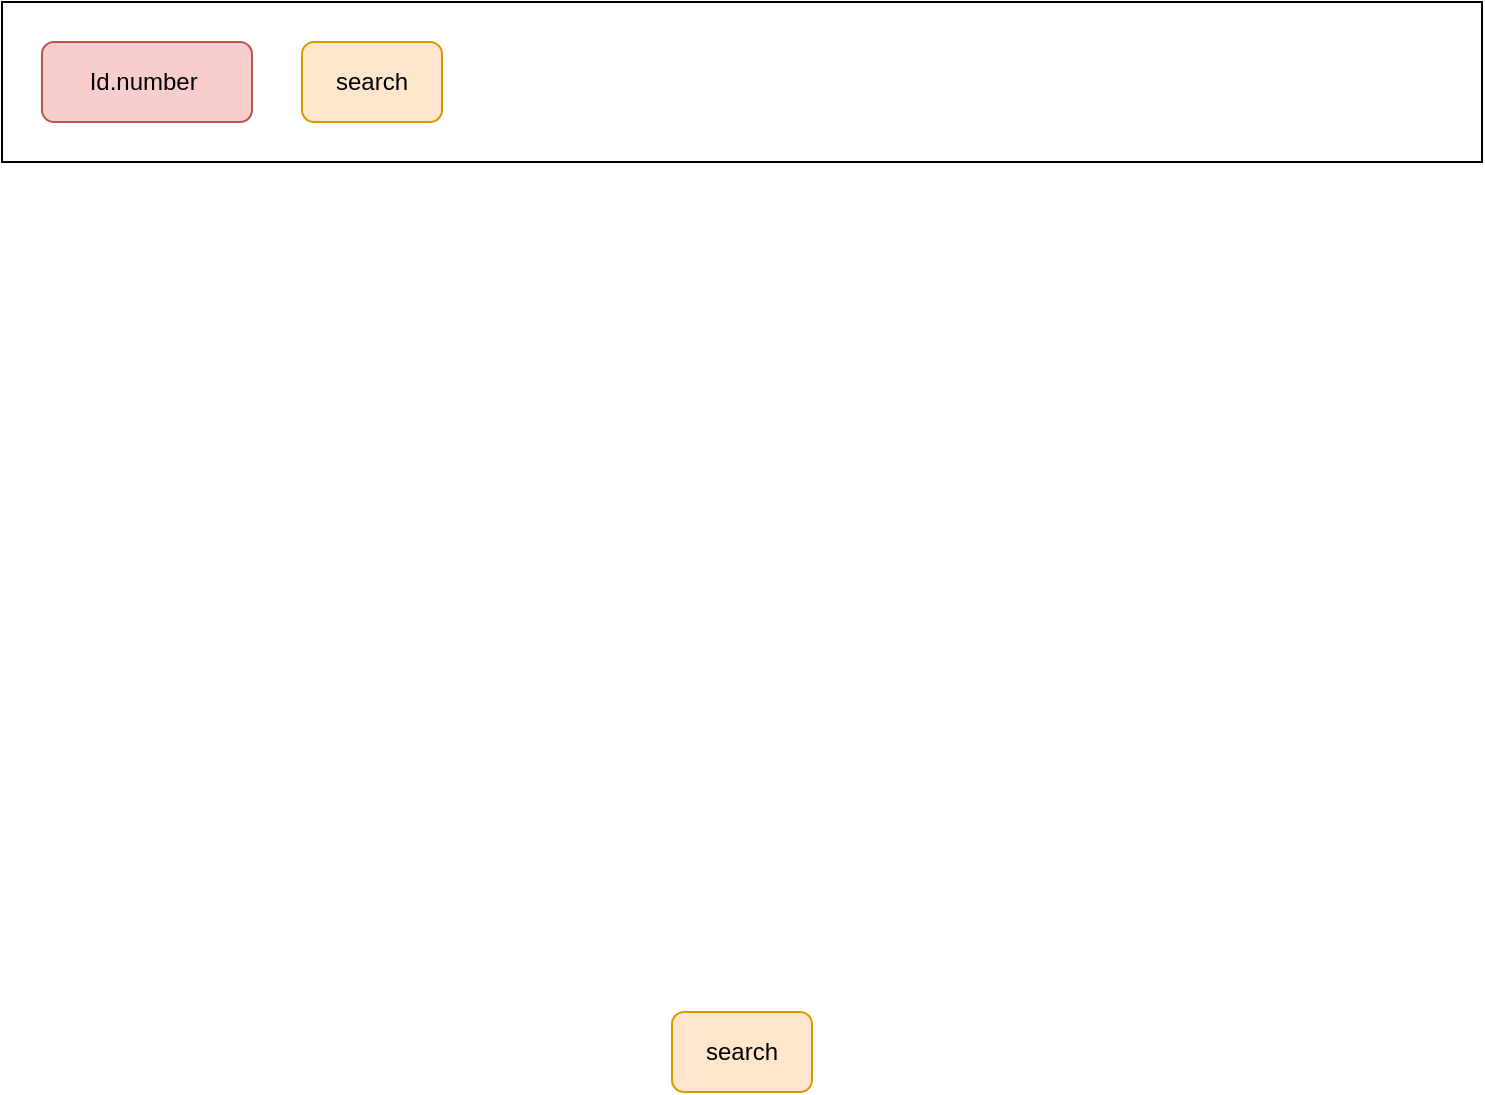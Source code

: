 <mxfile version="16.5.2" type="github" pages="6">
  <diagram name="MAIN" id="X3buA9U7M_vi0T7uz741">
    <mxGraphModel dx="2994" dy="1107" grid="1" gridSize="10" guides="1" tooltips="1" connect="1" arrows="1" fold="1" page="1" pageScale="1" pageWidth="827" pageHeight="1169" math="0" shadow="0">
      <root>
        <mxCell id="BnAb85QHrUGU_vAj1aaS-0" />
        <mxCell id="BnAb85QHrUGU_vAj1aaS-1" parent="BnAb85QHrUGU_vAj1aaS-0" />
        <mxCell id="BnAb85QHrUGU_vAj1aaS-3" value="" style="rounded=0;whiteSpace=wrap;html=1;" parent="BnAb85QHrUGU_vAj1aaS-1" vertex="1">
          <mxGeometry x="50" y="60" width="740" height="80" as="geometry" />
        </mxCell>
        <mxCell id="BnAb85QHrUGU_vAj1aaS-5" value="search" style="rounded=1;whiteSpace=wrap;html=1;fillColor=#ffe6cc;strokeColor=#d79b00;" parent="BnAb85QHrUGU_vAj1aaS-1" vertex="1">
          <mxGeometry x="200" y="80" width="70" height="40" as="geometry" />
        </mxCell>
        <mxCell id="BnAb85QHrUGU_vAj1aaS-12" value="Id.number&amp;nbsp;" style="rounded=1;whiteSpace=wrap;html=1;fillColor=#f8cecc;strokeColor=#b85450;" parent="BnAb85QHrUGU_vAj1aaS-1" vertex="1">
          <mxGeometry x="70" y="80" width="105" height="40" as="geometry" />
        </mxCell>
        <mxCell id="9ci9GM69vlDjRkHyH5gl-0" value="search" style="rounded=1;whiteSpace=wrap;html=1;fillColor=#ffe6cc;strokeColor=#d79b00;" vertex="1" parent="BnAb85QHrUGU_vAj1aaS-1">
          <mxGeometry x="385" y="565" width="70" height="40" as="geometry" />
        </mxCell>
      </root>
    </mxGraphModel>
  </diagram>
  <diagram id="2jDzlArpzsRtjwrMF3dl" name="ID number">
    <mxGraphModel dx="2065" dy="763" grid="1" gridSize="10" guides="1" tooltips="1" connect="1" arrows="1" fold="1" page="1" pageScale="1" pageWidth="827" pageHeight="1169" math="0" shadow="0">
      <root>
        <mxCell id="0" />
        <mxCell id="1" parent="0" />
        <mxCell id="TqLH205IH1ecqxgv8qFm-1" value="" style="rounded=0;whiteSpace=wrap;html=1;" parent="1" vertex="1">
          <mxGeometry x="30" y="40" width="780" height="1060" as="geometry" />
        </mxCell>
        <mxCell id="TqLH205IH1ecqxgv8qFm-25" value="" style="rounded=0;whiteSpace=wrap;html=1;" parent="1" vertex="1">
          <mxGeometry x="50" y="60" width="740" height="80" as="geometry" />
        </mxCell>
        <mxCell id="TqLH205IH1ecqxgv8qFm-2" value="" style="rounded=0;whiteSpace=wrap;html=1;" parent="1" vertex="1">
          <mxGeometry x="50" y="150" width="740" height="440" as="geometry" />
        </mxCell>
        <mxCell id="TqLH205IH1ecqxgv8qFm-11" value="Description" style="rounded=1;whiteSpace=wrap;html=1;fillColor=#d5e8d4;strokeColor=#82b366;" parent="1" vertex="1">
          <mxGeometry x="70" y="270" width="120" height="20" as="geometry" />
        </mxCell>
        <mxCell id="TqLH205IH1ecqxgv8qFm-13" value="" style="rounded=1;whiteSpace=wrap;html=1;" parent="1" vertex="1">
          <mxGeometry x="70" y="290" width="210" height="30" as="geometry" />
        </mxCell>
        <mxCell id="TqLH205IH1ecqxgv8qFm-16" value="Id.number" style="rounded=1;whiteSpace=wrap;html=1;fillColor=#d5e8d4;strokeColor=#82b366;" parent="1" vertex="1">
          <mxGeometry x="70" y="190" width="120" height="20" as="geometry" />
        </mxCell>
        <mxCell id="TqLH205IH1ecqxgv8qFm-27" value="Forward" style="rounded=1;whiteSpace=wrap;html=1;fillColor=#f8cecc;strokeColor=#b85450;" parent="1" vertex="1">
          <mxGeometry x="640" y="535" width="106.5" height="40" as="geometry" />
        </mxCell>
        <mxCell id="TqLH205IH1ecqxgv8qFm-39" value="Id.number&amp;nbsp;" style="rounded=1;whiteSpace=wrap;html=1;fillColor=#f8cecc;strokeColor=#b85450;" parent="1" vertex="1">
          <mxGeometry x="70" y="80" width="105" height="40" as="geometry" />
        </mxCell>
        <mxCell id="SUSL1qdulSLfWHJu4Nri-1" value="" style="rounded=1;whiteSpace=wrap;html=1;" parent="1" vertex="1">
          <mxGeometry x="70" y="210" width="160" height="30" as="geometry" />
        </mxCell>
        <mxCell id="SUSL1qdulSLfWHJu4Nri-7" value="CHECK BOX-auto number" style="rounded=1;whiteSpace=wrap;html=1;fillColor=#ffe6cc;strokeColor=#d79b00;" parent="1" vertex="1">
          <mxGeometry x="240" y="205" width="80" height="45" as="geometry" />
        </mxCell>
      </root>
    </mxGraphModel>
  </diagram>
  <diagram name="generate NUMBER" id="C88X1LSV-4hK0XVXEZPq">
    <mxGraphModel dx="2495" dy="923" grid="1" gridSize="10" guides="1" tooltips="1" connect="1" arrows="1" fold="1" page="1" pageScale="1" pageWidth="827" pageHeight="1169" math="0" shadow="0">
      <root>
        <mxCell id="9SQV5OUlqGiUoD4Il_f4-0" />
        <mxCell id="9SQV5OUlqGiUoD4Il_f4-1" parent="9SQV5OUlqGiUoD4Il_f4-0" />
        <mxCell id="9SQV5OUlqGiUoD4Il_f4-2" value="" style="rounded=0;whiteSpace=wrap;html=1;" parent="9SQV5OUlqGiUoD4Il_f4-1" vertex="1">
          <mxGeometry x="30" y="40" width="780" height="1060" as="geometry" />
        </mxCell>
        <mxCell id="9SQV5OUlqGiUoD4Il_f4-3" value="" style="rounded=0;whiteSpace=wrap;html=1;" parent="9SQV5OUlqGiUoD4Il_f4-1" vertex="1">
          <mxGeometry x="50" y="60" width="730" height="80" as="geometry" />
        </mxCell>
        <mxCell id="9SQV5OUlqGiUoD4Il_f4-4" value="" style="rounded=0;whiteSpace=wrap;html=1;" parent="9SQV5OUlqGiUoD4Il_f4-1" vertex="1">
          <mxGeometry x="50" y="160" width="735" height="850" as="geometry" />
        </mxCell>
        <mxCell id="9SQV5OUlqGiUoD4Il_f4-7" value="Description" style="rounded=1;whiteSpace=wrap;html=1;fillColor=#d5e8d4;strokeColor=#82b366;" parent="9SQV5OUlqGiUoD4Il_f4-1" vertex="1">
          <mxGeometry x="70" y="170" width="120" height="20" as="geometry" />
        </mxCell>
        <mxCell id="9SQV5OUlqGiUoD4Il_f4-8" value="" style="rounded=1;whiteSpace=wrap;html=1;" parent="9SQV5OUlqGiUoD4Il_f4-1" vertex="1">
          <mxGeometry x="68.75" y="190" width="210" height="30" as="geometry" />
        </mxCell>
        <mxCell id="9SQV5OUlqGiUoD4Il_f4-9" value="Drawing nr." style="rounded=1;whiteSpace=wrap;html=1;fillColor=#d5e8d4;strokeColor=#82b366;" parent="9SQV5OUlqGiUoD4Il_f4-1" vertex="1">
          <mxGeometry x="337.5" y="170" width="120" height="20" as="geometry" />
        </mxCell>
        <mxCell id="9SQV5OUlqGiUoD4Il_f4-10" value="" style="rounded=1;whiteSpace=wrap;html=1;" parent="9SQV5OUlqGiUoD4Il_f4-1" vertex="1">
          <mxGeometry x="337.5" y="190" width="210" height="30" as="geometry" />
        </mxCell>
        <mxCell id="9SQV5OUlqGiUoD4Il_f4-14" value="version" style="rounded=1;whiteSpace=wrap;html=1;fillColor=#d5e8d4;strokeColor=#82b366;" parent="9SQV5OUlqGiUoD4Il_f4-1" vertex="1">
          <mxGeometry x="238.75" y="70" width="75" height="20" as="geometry" />
        </mxCell>
        <mxCell id="9SQV5OUlqGiUoD4Il_f4-15" value="&quot;WORK&quot;" style="rounded=1;whiteSpace=wrap;html=1;fillColor=#e1d5e7;strokeColor=#9673a6;" parent="9SQV5OUlqGiUoD4Il_f4-1" vertex="1">
          <mxGeometry x="380" y="95" width="110" height="30" as="geometry" />
        </mxCell>
        <mxCell id="9SQV5OUlqGiUoD4Il_f4-16" value="Drawing index." style="rounded=1;whiteSpace=wrap;html=1;fillColor=#d5e8d4;strokeColor=#82b366;" parent="9SQV5OUlqGiUoD4Il_f4-1" vertex="1">
          <mxGeometry x="600" y="170" width="120" height="20" as="geometry" />
        </mxCell>
        <mxCell id="9SQV5OUlqGiUoD4Il_f4-17" value="FILLED &quot;00&quot;" style="rounded=1;whiteSpace=wrap;html=1;" parent="9SQV5OUlqGiUoD4Il_f4-1" vertex="1">
          <mxGeometry x="600" y="190" width="110" height="30" as="geometry" />
        </mxCell>
        <mxCell id="9SQV5OUlqGiUoD4Il_f4-18" value="OK" style="rounded=1;whiteSpace=wrap;html=1;fillColor=#f8cecc;strokeColor=#b85450;" parent="9SQV5OUlqGiUoD4Il_f4-1" vertex="1">
          <mxGeometry x="627.62" y="830" width="106.5" height="40" as="geometry" />
        </mxCell>
        <mxCell id="9SQV5OUlqGiUoD4Il_f4-19" value="additional description" style="rounded=1;whiteSpace=wrap;html=1;fillColor=#d5e8d4;strokeColor=#82b366;" parent="9SQV5OUlqGiUoD4Il_f4-1" vertex="1">
          <mxGeometry x="68.75" y="260" width="120" height="20" as="geometry" />
        </mxCell>
        <mxCell id="9SQV5OUlqGiUoD4Il_f4-20" value="" style="rounded=1;whiteSpace=wrap;html=1;" parent="9SQV5OUlqGiUoD4Il_f4-1" vertex="1">
          <mxGeometry x="68.75" y="580" width="170" height="30" as="geometry" />
        </mxCell>
        <mxCell id="9SQV5OUlqGiUoD4Il_f4-21" value="standard / GOST" style="rounded=1;whiteSpace=wrap;html=1;fillColor=#d5e8d4;strokeColor=#82b366;" parent="9SQV5OUlqGiUoD4Il_f4-1" vertex="1">
          <mxGeometry x="68.75" y="560" width="120" height="20" as="geometry" />
        </mxCell>
        <mxCell id="9SQV5OUlqGiUoD4Il_f4-22" value="" style="rounded=1;whiteSpace=wrap;html=1;" parent="9SQV5OUlqGiUoD4Il_f4-1" vertex="1">
          <mxGeometry x="68.75" y="280" width="340" height="30" as="geometry" />
        </mxCell>
        <mxCell id="9SQV5OUlqGiUoD4Il_f4-23" value="" style="rounded=1;whiteSpace=wrap;html=1;" parent="9SQV5OUlqGiUoD4Il_f4-1" vertex="1">
          <mxGeometry x="68.75" y="660" width="170" height="30" as="geometry" />
        </mxCell>
        <mxCell id="9SQV5OUlqGiUoD4Il_f4-24" value="material" style="rounded=1;whiteSpace=wrap;html=1;fillColor=#d5e8d4;strokeColor=#82b366;" parent="9SQV5OUlqGiUoD4Il_f4-1" vertex="1">
          <mxGeometry x="68.75" y="640" width="120" height="20" as="geometry" />
        </mxCell>
        <mxCell id="9SQV5OUlqGiUoD4Il_f4-25" value="FILLED ID NUMBER" style="rounded=1;whiteSpace=wrap;html=1;fillColor=#e1d5e7;strokeColor=#9673a6;" parent="9SQV5OUlqGiUoD4Il_f4-1" vertex="1">
          <mxGeometry x="70" y="90" width="150" height="35" as="geometry" />
        </mxCell>
        <mxCell id="9SQV5OUlqGiUoD4Il_f4-28" value="alert" style="rounded=1;whiteSpace=wrap;html=1;fillColor=#f8cecc;strokeColor=#b85450;" parent="9SQV5OUlqGiUoD4Il_f4-1" vertex="1">
          <mxGeometry x="340" y="220" width="120" height="20" as="geometry" />
        </mxCell>
        <mxCell id="9SQV5OUlqGiUoD4Il_f4-29" value="RESET" style="rounded=1;whiteSpace=wrap;html=1;fillColor=#f8cecc;strokeColor=#b85450;" parent="9SQV5OUlqGiUoD4Il_f4-1" vertex="1">
          <mxGeometry x="547.5" y="830" width="70" height="40" as="geometry" />
        </mxCell>
        <mxCell id="yDVWtm7aCtznuTepctHW-0" value="engineering TYPE" style="rounded=1;whiteSpace=wrap;html=1;fillColor=#d5e8d4;strokeColor=#82b366;" vertex="1" parent="9SQV5OUlqGiUoD4Il_f4-1">
          <mxGeometry x="68.75" y="340" width="120" height="20" as="geometry" />
        </mxCell>
        <mxCell id="yDVWtm7aCtznuTepctHW-1" value="&quot;PART&quot;&lt;br&gt;&lt;br&gt;&quot;ASSEMBLY&quot;&lt;br&gt;&lt;br&gt;&quot;NO MODELED&quot;&lt;br&gt;" style="rounded=1;whiteSpace=wrap;html=1;" vertex="1" parent="9SQV5OUlqGiUoD4Il_f4-1">
          <mxGeometry x="68.75" y="360" width="121.25" height="80" as="geometry" />
        </mxCell>
        <mxCell id="yDVWtm7aCtznuTepctHW-2" value="producing TYPE" style="rounded=1;whiteSpace=wrap;html=1;fillColor=#d5e8d4;strokeColor=#82b366;" vertex="1" parent="9SQV5OUlqGiUoD4Il_f4-1">
          <mxGeometry x="440" y="340" width="120" height="20" as="geometry" />
        </mxCell>
        <mxCell id="muc9WzClj7a_gP-oR6bI-4" style="edgeStyle=orthogonalEdgeStyle;rounded=0;orthogonalLoop=1;jettySize=auto;html=1;exitX=0.5;exitY=1;exitDx=0;exitDy=0;entryX=0.007;entryY=0.594;entryDx=0;entryDy=0;entryPerimeter=0;" edge="1" parent="9SQV5OUlqGiUoD4Il_f4-1" source="yDVWtm7aCtznuTepctHW-3" target="muc9WzClj7a_gP-oR6bI-1">
          <mxGeometry relative="1" as="geometry" />
        </mxCell>
        <mxCell id="yDVWtm7aCtznuTepctHW-3" value="&quot;OWN&quot;&lt;br&gt;&lt;br&gt;&quot;BUYED&quot;" style="rounded=1;whiteSpace=wrap;html=1;" vertex="1" parent="9SQV5OUlqGiUoD4Il_f4-1">
          <mxGeometry x="439.38" y="360" width="121.25" height="50" as="geometry" />
        </mxCell>
        <mxCell id="yDVWtm7aCtznuTepctHW-4" value="drawing" style="rounded=1;whiteSpace=wrap;html=1;fillColor=#d5e8d4;strokeColor=#82b366;" vertex="1" parent="9SQV5OUlqGiUoD4Il_f4-1">
          <mxGeometry x="250" y="340" width="120" height="20" as="geometry" />
        </mxCell>
        <mxCell id="yDVWtm7aCtznuTepctHW-5" value="&quot;YES&quot;&lt;br&gt;&lt;br&gt;&quot;NO&quot;" style="rounded=1;whiteSpace=wrap;html=1;" vertex="1" parent="9SQV5OUlqGiUoD4Il_f4-1">
          <mxGeometry x="248.75" y="360" width="121.25" height="50" as="geometry" />
        </mxCell>
        <mxCell id="yDVWtm7aCtznuTepctHW-7" value="class TYPE" style="rounded=1;whiteSpace=wrap;html=1;fillColor=#d5e8d4;strokeColor=#82b366;" vertex="1" parent="9SQV5OUlqGiUoD4Il_f4-1">
          <mxGeometry x="614.12" y="340" width="120" height="20" as="geometry" />
        </mxCell>
        <mxCell id="yDVWtm7aCtznuTepctHW-8" value="&quot;mechanical&quot;&lt;br&gt;&lt;br&gt;&quot;electrical&quot;&lt;br&gt;&lt;br&gt;&quot;hydraulic&quot;&lt;br&gt;&lt;br&gt;&quot;software&quot;&lt;br&gt;&lt;br&gt;&quot;documentation&quot;" style="rounded=1;whiteSpace=wrap;html=1;" vertex="1" parent="9SQV5OUlqGiUoD4Il_f4-1">
          <mxGeometry x="613.5" y="360" width="120.62" height="140" as="geometry" />
        </mxCell>
        <mxCell id="yDVWtm7aCtznuTepctHW-9" value="" style="rounded=1;whiteSpace=wrap;html=1;" vertex="1" parent="9SQV5OUlqGiUoD4Il_f4-1">
          <mxGeometry x="260" y="660" width="170" height="30" as="geometry" />
        </mxCell>
        <mxCell id="yDVWtm7aCtznuTepctHW-10" value="surface" style="rounded=1;whiteSpace=wrap;html=1;fillColor=#d5e8d4;strokeColor=#82b366;" vertex="1" parent="9SQV5OUlqGiUoD4Il_f4-1">
          <mxGeometry x="260" y="640" width="120" height="20" as="geometry" />
        </mxCell>
        <mxCell id="yDVWtm7aCtznuTepctHW-12" value="supplier drawing nr." style="rounded=1;whiteSpace=wrap;html=1;fillColor=#d5e8d4;strokeColor=#82b366;" vertex="1" parent="9SQV5OUlqGiUoD4Il_f4-1">
          <mxGeometry x="68.75" y="480" width="120" height="20" as="geometry" />
        </mxCell>
        <mxCell id="yDVWtm7aCtznuTepctHW-13" value="" style="rounded=1;whiteSpace=wrap;html=1;" vertex="1" parent="9SQV5OUlqGiUoD4Il_f4-1">
          <mxGeometry x="68.75" y="500" width="210" height="30" as="geometry" />
        </mxCell>
        <mxCell id="yDVWtm7aCtznuTepctHW-14" value="&quot;00&quot;" style="rounded=1;whiteSpace=wrap;html=1;fillColor=#e1d5e7;strokeColor=#9673a6;" vertex="1" parent="9SQV5OUlqGiUoD4Il_f4-1">
          <mxGeometry x="238.75" y="90" width="61.25" height="35" as="geometry" />
        </mxCell>
        <mxCell id="yDVWtm7aCtznuTepctHW-15" value="status" style="rounded=1;whiteSpace=wrap;html=1;fillColor=#d5e8d4;strokeColor=#82b366;" vertex="1" parent="9SQV5OUlqGiUoD4Il_f4-1">
          <mxGeometry x="380" y="75" width="75" height="20" as="geometry" />
        </mxCell>
        <mxCell id="Tl-cit-_6GTcScCtQxYP-0" value="BACK" style="rounded=1;whiteSpace=wrap;html=1;fillColor=#f8cecc;strokeColor=#b85450;" vertex="1" parent="9SQV5OUlqGiUoD4Il_f4-1">
          <mxGeometry x="460" y="830" width="70" height="40" as="geometry" />
        </mxCell>
        <mxCell id="muc9WzClj7a_gP-oR6bI-0" value="BOM" style="rounded=1;whiteSpace=wrap;html=1;fillColor=#d5e8d4;strokeColor=#82b366;" vertex="1" parent="9SQV5OUlqGiUoD4Il_f4-1">
          <mxGeometry x="618.12" y="530" width="120" height="20" as="geometry" />
        </mxCell>
        <mxCell id="muc9WzClj7a_gP-oR6bI-1" value="&quot;YES&quot;&lt;br&gt;&lt;br&gt;&quot;NOT YETT&quot;&lt;br&gt;&lt;br&gt;&quot;NO&quot;" style="rounded=1;whiteSpace=wrap;html=1;" vertex="1" parent="9SQV5OUlqGiUoD4Il_f4-1">
          <mxGeometry x="617.5" y="550" width="120.62" height="140" as="geometry" />
        </mxCell>
      </root>
    </mxGraphModel>
  </diagram>
  <diagram name="SEARCH" id="S2d1M1IuWfizqnmRNc9W">
    <mxGraphModel dx="2994" dy="1107" grid="1" gridSize="10" guides="1" tooltips="1" connect="1" arrows="1" fold="1" page="1" pageScale="1" pageWidth="827" pageHeight="1169" math="0" shadow="0">
      <root>
        <mxCell id="MCSh7kG7kLDcQY0WdR5L-0" />
        <mxCell id="MCSh7kG7kLDcQY0WdR5L-1" parent="MCSh7kG7kLDcQY0WdR5L-0" />
        <mxCell id="MCSh7kG7kLDcQY0WdR5L-2" value="" style="rounded=0;whiteSpace=wrap;html=1;" vertex="1" parent="MCSh7kG7kLDcQY0WdR5L-1">
          <mxGeometry x="30" y="40" width="780" height="1060" as="geometry" />
        </mxCell>
        <mxCell id="MCSh7kG7kLDcQY0WdR5L-4" value="" style="rounded=0;whiteSpace=wrap;html=1;" vertex="1" parent="MCSh7kG7kLDcQY0WdR5L-1">
          <mxGeometry x="50" y="60" width="735" height="530" as="geometry" />
        </mxCell>
        <mxCell id="MCSh7kG7kLDcQY0WdR5L-5" value="" style="rounded=0;whiteSpace=wrap;html=1;" vertex="1" parent="MCSh7kG7kLDcQY0WdR5L-1">
          <mxGeometry x="45" y="640" width="740" height="430" as="geometry" />
        </mxCell>
        <mxCell id="MCSh7kG7kLDcQY0WdR5L-7" value="Description" style="rounded=1;whiteSpace=wrap;html=1;fillColor=#d5e8d4;strokeColor=#82b366;" vertex="1" parent="MCSh7kG7kLDcQY0WdR5L-1">
          <mxGeometry x="77.5" y="160" width="120" height="20" as="geometry" />
        </mxCell>
        <mxCell id="MCSh7kG7kLDcQY0WdR5L-8" value="BOLT" style="rounded=1;whiteSpace=wrap;html=1;" vertex="1" parent="MCSh7kG7kLDcQY0WdR5L-1">
          <mxGeometry x="77.5" y="180" width="210" height="30" as="geometry" />
        </mxCell>
        <mxCell id="MCSh7kG7kLDcQY0WdR5L-9" value="Drawing nr." style="rounded=1;whiteSpace=wrap;html=1;fillColor=#d5e8d4;strokeColor=#82b366;" vertex="1" parent="MCSh7kG7kLDcQY0WdR5L-1">
          <mxGeometry x="370" y="160" width="120" height="20" as="geometry" />
        </mxCell>
        <mxCell id="MCSh7kG7kLDcQY0WdR5L-10" value="100 50*" style="rounded=1;whiteSpace=wrap;html=1;" vertex="1" parent="MCSh7kG7kLDcQY0WdR5L-1">
          <mxGeometry x="370" y="180" width="210" height="30" as="geometry" />
        </mxCell>
        <mxCell id="MCSh7kG7kLDcQY0WdR5L-15" value="SEARCH" style="rounded=1;whiteSpace=wrap;html=1;fillColor=#ffe6cc;strokeColor=#d79b00;" vertex="1" parent="MCSh7kG7kLDcQY0WdR5L-1">
          <mxGeometry x="613.5" y="535" width="106.5" height="40" as="geometry" />
        </mxCell>
        <mxCell id="MCSh7kG7kLDcQY0WdR5L-16" value="additional description" style="rounded=1;whiteSpace=wrap;html=1;fillColor=#d5e8d4;strokeColor=#82b366;" vertex="1" parent="MCSh7kG7kLDcQY0WdR5L-1">
          <mxGeometry x="77.5" y="240" width="120" height="20" as="geometry" />
        </mxCell>
        <mxCell id="MCSh7kG7kLDcQY0WdR5L-17" value="9001" style="rounded=1;whiteSpace=wrap;html=1;" vertex="1" parent="MCSh7kG7kLDcQY0WdR5L-1">
          <mxGeometry x="77.5" y="335" width="170" height="30" as="geometry" />
        </mxCell>
        <mxCell id="MCSh7kG7kLDcQY0WdR5L-18" value="Norm" style="rounded=1;whiteSpace=wrap;html=1;fillColor=#d5e8d4;strokeColor=#82b366;" vertex="1" parent="MCSh7kG7kLDcQY0WdR5L-1">
          <mxGeometry x="77.5" y="315" width="120" height="20" as="geometry" />
        </mxCell>
        <mxCell id="MCSh7kG7kLDcQY0WdR5L-19" value="M5x10" style="rounded=1;whiteSpace=wrap;html=1;" vertex="1" parent="MCSh7kG7kLDcQY0WdR5L-1">
          <mxGeometry x="77.5" y="260" width="340" height="30" as="geometry" />
        </mxCell>
        <mxCell id="MCSh7kG7kLDcQY0WdR5L-20" value="" style="rounded=1;whiteSpace=wrap;html=1;" vertex="1" parent="MCSh7kG7kLDcQY0WdR5L-1">
          <mxGeometry x="77.5" y="410" width="170" height="30" as="geometry" />
        </mxCell>
        <mxCell id="MCSh7kG7kLDcQY0WdR5L-21" value="material" style="rounded=1;whiteSpace=wrap;html=1;fillColor=#d5e8d4;strokeColor=#82b366;" vertex="1" parent="MCSh7kG7kLDcQY0WdR5L-1">
          <mxGeometry x="77.5" y="390" width="120" height="20" as="geometry" />
        </mxCell>
        <mxCell id="MCSh7kG7kLDcQY0WdR5L-22" value="&quot;............&quot;" style="rounded=1;whiteSpace=wrap;html=1;" vertex="1" parent="MCSh7kG7kLDcQY0WdR5L-1">
          <mxGeometry x="77.5" y="90" width="152.5" height="40" as="geometry" />
        </mxCell>
        <mxCell id="MCSh7kG7kLDcQY0WdR5L-26" value="RESET" style="rounded=1;whiteSpace=wrap;html=1;fillColor=#ffe6cc;strokeColor=#d79b00;" vertex="1" parent="MCSh7kG7kLDcQY0WdR5L-1">
          <mxGeometry x="510" y="535" width="70" height="40" as="geometry" />
        </mxCell>
        <mxCell id="MCSh7kG7kLDcQY0WdR5L-29" value="results" style="rounded=1;whiteSpace=wrap;html=1;fillColor=#d5e8d4;strokeColor=#82b366;" vertex="1" parent="MCSh7kG7kLDcQY0WdR5L-1">
          <mxGeometry x="45" y="620" width="120" height="20" as="geometry" />
        </mxCell>
        <mxCell id="UohZ-5Hg-Gjd6rfeXHFO-1" value="type neumber" style="rounded=1;whiteSpace=wrap;html=1;fillColor=#d5e8d4;strokeColor=#82b366;" vertex="1" parent="MCSh7kG7kLDcQY0WdR5L-1">
          <mxGeometry x="77.5" y="70" width="120" height="20" as="geometry" />
        </mxCell>
        <mxCell id="UohZ-5Hg-Gjd6rfeXHFO-3" value="dawing nr. / satus /&amp;nbsp;" style="shape=internalStorage;whiteSpace=wrap;html=1;backgroundOutline=1;dx=43;dy=30;" vertex="1" parent="MCSh7kG7kLDcQY0WdR5L-1">
          <mxGeometry x="150" y="700" width="452.5" height="190" as="geometry" />
        </mxCell>
      </root>
    </mxGraphModel>
  </diagram>
  <diagram name="id_data base VEIW" id="7_EeY3d99RrRPlMOvNnZ">
    <mxGraphModel dx="2994" dy="1107" grid="1" gridSize="10" guides="1" tooltips="1" connect="1" arrows="1" fold="1" page="1" pageScale="1" pageWidth="827" pageHeight="1169" math="0" shadow="0">
      <root>
        <mxCell id="oOLlyrgZ8726w9Sh-mh_-0" />
        <mxCell id="oOLlyrgZ8726w9Sh-mh_-1" parent="oOLlyrgZ8726w9Sh-mh_-0" />
        <mxCell id="oOLlyrgZ8726w9Sh-mh_-2" value="" style="rounded=0;whiteSpace=wrap;html=1;" vertex="1" parent="oOLlyrgZ8726w9Sh-mh_-1">
          <mxGeometry x="30" y="40" width="780" height="1060" as="geometry" />
        </mxCell>
        <mxCell id="oOLlyrgZ8726w9Sh-mh_-3" value="" style="rounded=0;whiteSpace=wrap;html=1;" vertex="1" parent="oOLlyrgZ8726w9Sh-mh_-1">
          <mxGeometry x="50" y="60" width="730" height="80" as="geometry" />
        </mxCell>
        <mxCell id="oOLlyrgZ8726w9Sh-mh_-4" value="" style="rounded=0;whiteSpace=wrap;html=1;" vertex="1" parent="oOLlyrgZ8726w9Sh-mh_-1">
          <mxGeometry x="50" y="150" width="735" height="440" as="geometry" />
        </mxCell>
        <mxCell id="oOLlyrgZ8726w9Sh-mh_-5" value="" style="rounded=0;whiteSpace=wrap;html=1;" vertex="1" parent="oOLlyrgZ8726w9Sh-mh_-1">
          <mxGeometry x="45" y="670" width="740" height="400" as="geometry" />
        </mxCell>
        <mxCell id="oOLlyrgZ8726w9Sh-mh_-7" value="Description" style="rounded=1;whiteSpace=wrap;html=1;fillColor=#d5e8d4;strokeColor=#82b366;" vertex="1" parent="oOLlyrgZ8726w9Sh-mh_-1">
          <mxGeometry x="70" y="270" width="120" height="20" as="geometry" />
        </mxCell>
        <mxCell id="oOLlyrgZ8726w9Sh-mh_-8" value="" style="rounded=1;whiteSpace=wrap;html=1;" vertex="1" parent="oOLlyrgZ8726w9Sh-mh_-1">
          <mxGeometry x="70" y="290" width="210" height="30" as="geometry" />
        </mxCell>
        <mxCell id="oOLlyrgZ8726w9Sh-mh_-9" value="Drawing nr." style="rounded=1;whiteSpace=wrap;html=1;fillColor=#d5e8d4;strokeColor=#82b366;" vertex="1" parent="oOLlyrgZ8726w9Sh-mh_-1">
          <mxGeometry x="354" y="270" width="120" height="20" as="geometry" />
        </mxCell>
        <mxCell id="oOLlyrgZ8726w9Sh-mh_-10" value="" style="rounded=1;whiteSpace=wrap;html=1;" vertex="1" parent="oOLlyrgZ8726w9Sh-mh_-1">
          <mxGeometry x="354" y="290" width="210" height="30" as="geometry" />
        </mxCell>
        <mxCell id="oOLlyrgZ8726w9Sh-mh_-11" value="Id.number" style="rounded=1;whiteSpace=wrap;html=1;fillColor=#d5e8d4;strokeColor=#82b366;" vertex="1" parent="oOLlyrgZ8726w9Sh-mh_-1">
          <mxGeometry x="70" y="190" width="120" height="20" as="geometry" />
        </mxCell>
        <mxCell id="oOLlyrgZ8726w9Sh-mh_-13" value="Drawing index." style="rounded=1;whiteSpace=wrap;html=1;fillColor=#d5e8d4;strokeColor=#82b366;" vertex="1" parent="oOLlyrgZ8726w9Sh-mh_-1">
          <mxGeometry x="630" y="270" width="120" height="20" as="geometry" />
        </mxCell>
        <mxCell id="oOLlyrgZ8726w9Sh-mh_-14" value="" style="rounded=1;whiteSpace=wrap;html=1;" vertex="1" parent="oOLlyrgZ8726w9Sh-mh_-1">
          <mxGeometry x="630" y="290" width="50" height="30" as="geometry" />
        </mxCell>
        <mxCell id="oOLlyrgZ8726w9Sh-mh_-16" value="additional description" style="rounded=1;whiteSpace=wrap;html=1;fillColor=#d5e8d4;strokeColor=#82b366;" vertex="1" parent="oOLlyrgZ8726w9Sh-mh_-1">
          <mxGeometry x="70" y="360" width="120" height="20" as="geometry" />
        </mxCell>
        <mxCell id="oOLlyrgZ8726w9Sh-mh_-17" value="" style="rounded=1;whiteSpace=wrap;html=1;" vertex="1" parent="oOLlyrgZ8726w9Sh-mh_-1">
          <mxGeometry x="70" y="460" width="170" height="30" as="geometry" />
        </mxCell>
        <mxCell id="oOLlyrgZ8726w9Sh-mh_-18" value="Norm" style="rounded=1;whiteSpace=wrap;html=1;fillColor=#d5e8d4;strokeColor=#82b366;" vertex="1" parent="oOLlyrgZ8726w9Sh-mh_-1">
          <mxGeometry x="70" y="440" width="120" height="20" as="geometry" />
        </mxCell>
        <mxCell id="oOLlyrgZ8726w9Sh-mh_-19" value="" style="rounded=1;whiteSpace=wrap;html=1;" vertex="1" parent="oOLlyrgZ8726w9Sh-mh_-1">
          <mxGeometry x="70" y="380" width="340" height="30" as="geometry" />
        </mxCell>
        <mxCell id="oOLlyrgZ8726w9Sh-mh_-20" value="" style="rounded=1;whiteSpace=wrap;html=1;" vertex="1" parent="oOLlyrgZ8726w9Sh-mh_-1">
          <mxGeometry x="70" y="540" width="170" height="30" as="geometry" />
        </mxCell>
        <mxCell id="oOLlyrgZ8726w9Sh-mh_-21" value="material" style="rounded=1;whiteSpace=wrap;html=1;fillColor=#d5e8d4;strokeColor=#82b366;" vertex="1" parent="oOLlyrgZ8726w9Sh-mh_-1">
          <mxGeometry x="70" y="520" width="120" height="20" as="geometry" />
        </mxCell>
        <mxCell id="oOLlyrgZ8726w9Sh-mh_-22" value="Id.number&amp;nbsp; &quot;xxxxxxxx&quot;" style="rounded=1;whiteSpace=wrap;html=1;fillColor=#f8cecc;strokeColor=#b85450;" vertex="1" parent="oOLlyrgZ8726w9Sh-mh_-1">
          <mxGeometry x="97.5" y="70" width="262.5" height="40" as="geometry" />
        </mxCell>
        <mxCell id="oOLlyrgZ8726w9Sh-mh_-23" value="BOM&lt;br&gt;Dokuments&lt;br&gt;where udes" style="rounded=1;whiteSpace=wrap;html=1;" vertex="1" parent="oOLlyrgZ8726w9Sh-mh_-1">
          <mxGeometry x="72.5" y="710" width="677.5" height="180" as="geometry" />
        </mxCell>
        <mxCell id="oOLlyrgZ8726w9Sh-mh_-24" value="" style="rounded=1;whiteSpace=wrap;html=1;" vertex="1" parent="oOLlyrgZ8726w9Sh-mh_-1">
          <mxGeometry x="70" y="210" width="160" height="30" as="geometry" />
        </mxCell>
        <mxCell id="oOLlyrgZ8726w9Sh-mh_-28" value="" style="rounded=0;whiteSpace=wrap;html=1;" vertex="1" parent="oOLlyrgZ8726w9Sh-mh_-1">
          <mxGeometry x="47.5" y="620" width="735" height="30" as="geometry" />
        </mxCell>
        <mxCell id="oOLlyrgZ8726w9Sh-mh_-29" value="results" style="rounded=1;whiteSpace=wrap;html=1;fillColor=#d5e8d4;strokeColor=#82b366;" vertex="1" parent="oOLlyrgZ8726w9Sh-mh_-1">
          <mxGeometry x="47.5" y="600" width="120" height="20" as="geometry" />
        </mxCell>
        <mxCell id="oOLlyrgZ8726w9Sh-mh_-30" value="bill of material" style="rounded=1;whiteSpace=wrap;html=1;fillColor=#dae8fc;strokeColor=#6c8ebf;" vertex="1" parent="oOLlyrgZ8726w9Sh-mh_-1">
          <mxGeometry x="190" y="630" width="85" height="20" as="geometry" />
        </mxCell>
        <mxCell id="oOLlyrgZ8726w9Sh-mh_-31" value="Documents" style="rounded=1;whiteSpace=wrap;html=1;fillColor=#dae8fc;strokeColor=#6c8ebf;" vertex="1" parent="oOLlyrgZ8726w9Sh-mh_-1">
          <mxGeometry x="287.5" y="630" width="66.5" height="20" as="geometry" />
        </mxCell>
        <mxCell id="4av10FS5r3kz-rgepV2u-0" value="where used" style="rounded=1;whiteSpace=wrap;html=1;fillColor=#dae8fc;strokeColor=#6c8ebf;" vertex="1" parent="oOLlyrgZ8726w9Sh-mh_-1">
          <mxGeometry x="374.13" y="630" width="86.75" height="20" as="geometry" />
        </mxCell>
        <mxCell id="w9izcBRN22kJsDHSMRTg-0" value="index" style="rounded=1;whiteSpace=wrap;html=1;fillColor=#f8cecc;strokeColor=#b85450;" vertex="1" parent="oOLlyrgZ8726w9Sh-mh_-1">
          <mxGeometry x="380" y="70" width="60" height="40" as="geometry" />
        </mxCell>
      </root>
    </mxGraphModel>
  </diagram>
  <diagram name="TEMPLATE_2" id="h8vHPknHKLfscCumCdGD">
    <mxGraphModel dx="2167" dy="1107" grid="1" gridSize="10" guides="1" tooltips="1" connect="1" arrows="1" fold="1" page="1" pageScale="1" pageWidth="827" pageHeight="1169" math="0" shadow="0">
      <root>
        <mxCell id="h13NcpJVSMloQ9J0NZG0-0" />
        <mxCell id="h13NcpJVSMloQ9J0NZG0-1" parent="h13NcpJVSMloQ9J0NZG0-0" />
        <mxCell id="h13NcpJVSMloQ9J0NZG0-31" value="" style="rounded=0;whiteSpace=wrap;html=1;" parent="h13NcpJVSMloQ9J0NZG0-1" vertex="1">
          <mxGeometry x="850" y="30" width="780" height="1060" as="geometry" />
        </mxCell>
        <mxCell id="h13NcpJVSMloQ9J0NZG0-32" value="" style="rounded=0;whiteSpace=wrap;html=1;" parent="h13NcpJVSMloQ9J0NZG0-1" vertex="1">
          <mxGeometry x="865" y="60" width="725" height="80" as="geometry" />
        </mxCell>
        <mxCell id="h13NcpJVSMloQ9J0NZG0-33" value="" style="rounded=0;whiteSpace=wrap;html=1;" parent="h13NcpJVSMloQ9J0NZG0-1" vertex="1">
          <mxGeometry x="865" y="150" width="730" height="440" as="geometry" />
        </mxCell>
        <mxCell id="h13NcpJVSMloQ9J0NZG0-34" value="" style="rounded=0;whiteSpace=wrap;html=1;" parent="h13NcpJVSMloQ9J0NZG0-1" vertex="1">
          <mxGeometry x="871" y="620" width="740" height="480" as="geometry" />
        </mxCell>
        <mxCell id="h13NcpJVSMloQ9J0NZG0-35" value="search" style="rounded=1;whiteSpace=wrap;html=1;fillColor=#f8cecc;strokeColor=#b85450;" parent="h13NcpJVSMloQ9J0NZG0-1" vertex="1">
          <mxGeometry x="1020" y="80" width="70" height="40" as="geometry" />
        </mxCell>
        <mxCell id="h13NcpJVSMloQ9J0NZG0-36" value="Description" style="rounded=1;whiteSpace=wrap;html=1;fillColor=#d5e8d4;strokeColor=#82b366;" parent="h13NcpJVSMloQ9J0NZG0-1" vertex="1">
          <mxGeometry x="880" y="190" width="120" height="20" as="geometry" />
        </mxCell>
        <mxCell id="h13NcpJVSMloQ9J0NZG0-37" value="" style="rounded=1;whiteSpace=wrap;html=1;" parent="h13NcpJVSMloQ9J0NZG0-1" vertex="1">
          <mxGeometry x="880" y="290" width="210" height="30" as="geometry" />
        </mxCell>
        <mxCell id="h13NcpJVSMloQ9J0NZG0-38" value="Drawing nr." style="rounded=1;whiteSpace=wrap;html=1;fillColor=#d5e8d4;strokeColor=#82b366;" parent="h13NcpJVSMloQ9J0NZG0-1" vertex="1">
          <mxGeometry x="1110" y="185" width="120" height="20" as="geometry" />
        </mxCell>
        <mxCell id="h13NcpJVSMloQ9J0NZG0-39" value="" style="rounded=1;whiteSpace=wrap;html=1;" parent="h13NcpJVSMloQ9J0NZG0-1" vertex="1">
          <mxGeometry x="1110" y="205" width="210" height="30" as="geometry" />
        </mxCell>
        <mxCell id="h13NcpJVSMloQ9J0NZG0-40" value="Id.number" style="rounded=1;whiteSpace=wrap;html=1;fillColor=#d5e8d4;strokeColor=#82b366;" parent="h13NcpJVSMloQ9J0NZG0-1" vertex="1">
          <mxGeometry x="880" y="270" width="120" height="20" as="geometry" />
        </mxCell>
        <mxCell id="h13NcpJVSMloQ9J0NZG0-41" value="version" style="rounded=1;whiteSpace=wrap;html=1;fillColor=#d5e8d4;strokeColor=#82b366;" parent="h13NcpJVSMloQ9J0NZG0-1" vertex="1">
          <mxGeometry x="1260" y="410" width="70" height="20" as="geometry" />
        </mxCell>
        <mxCell id="h13NcpJVSMloQ9J0NZG0-42" value="" style="rounded=1;whiteSpace=wrap;html=1;" parent="h13NcpJVSMloQ9J0NZG0-1" vertex="1">
          <mxGeometry x="1250" y="430" width="110" height="30" as="geometry" />
        </mxCell>
        <mxCell id="h13NcpJVSMloQ9J0NZG0-43" value="work flow" style="rounded=1;whiteSpace=wrap;html=1;fillColor=#d5e8d4;strokeColor=#82b366;" parent="h13NcpJVSMloQ9J0NZG0-1" vertex="1">
          <mxGeometry x="1374" y="380" width="75" height="20" as="geometry" />
        </mxCell>
        <mxCell id="h13NcpJVSMloQ9J0NZG0-44" value="" style="rounded=1;whiteSpace=wrap;html=1;" parent="h13NcpJVSMloQ9J0NZG0-1" vertex="1">
          <mxGeometry x="1382.5" y="420" width="110" height="30" as="geometry" />
        </mxCell>
        <mxCell id="h13NcpJVSMloQ9J0NZG0-45" value="Drawing index." style="rounded=1;whiteSpace=wrap;html=1;fillColor=#d5e8d4;strokeColor=#82b366;" parent="h13NcpJVSMloQ9J0NZG0-1" vertex="1">
          <mxGeometry x="1440" y="270" width="120" height="20" as="geometry" />
        </mxCell>
        <mxCell id="h13NcpJVSMloQ9J0NZG0-46" value="" style="rounded=1;whiteSpace=wrap;html=1;" parent="h13NcpJVSMloQ9J0NZG0-1" vertex="1">
          <mxGeometry x="1440" y="290" width="50" height="30" as="geometry" />
        </mxCell>
        <mxCell id="h13NcpJVSMloQ9J0NZG0-47" value="RUN" style="rounded=1;whiteSpace=wrap;html=1;fillColor=#ffe6cc;strokeColor=#d79b00;" parent="h13NcpJVSMloQ9J0NZG0-1" vertex="1">
          <mxGeometry x="1423.5" y="540" width="106.5" height="40" as="geometry" />
        </mxCell>
        <mxCell id="h13NcpJVSMloQ9J0NZG0-48" value="additional description" style="rounded=1;whiteSpace=wrap;html=1;fillColor=#d5e8d4;strokeColor=#82b366;" parent="h13NcpJVSMloQ9J0NZG0-1" vertex="1">
          <mxGeometry x="880" y="360" width="120" height="20" as="geometry" />
        </mxCell>
        <mxCell id="h13NcpJVSMloQ9J0NZG0-49" value="" style="rounded=1;whiteSpace=wrap;html=1;" parent="h13NcpJVSMloQ9J0NZG0-1" vertex="1">
          <mxGeometry x="880" y="460" width="170" height="30" as="geometry" />
        </mxCell>
        <mxCell id="h13NcpJVSMloQ9J0NZG0-50" value="Norm" style="rounded=1;whiteSpace=wrap;html=1;fillColor=#d5e8d4;strokeColor=#82b366;" parent="h13NcpJVSMloQ9J0NZG0-1" vertex="1">
          <mxGeometry x="880" y="440" width="120" height="20" as="geometry" />
        </mxCell>
        <mxCell id="h13NcpJVSMloQ9J0NZG0-51" value="" style="rounded=1;whiteSpace=wrap;html=1;" parent="h13NcpJVSMloQ9J0NZG0-1" vertex="1">
          <mxGeometry x="880" y="380" width="340" height="30" as="geometry" />
        </mxCell>
        <mxCell id="h13NcpJVSMloQ9J0NZG0-52" value="" style="rounded=1;whiteSpace=wrap;html=1;" parent="h13NcpJVSMloQ9J0NZG0-1" vertex="1">
          <mxGeometry x="880" y="540" width="170" height="30" as="geometry" />
        </mxCell>
        <mxCell id="h13NcpJVSMloQ9J0NZG0-53" value="material" style="rounded=1;whiteSpace=wrap;html=1;fillColor=#d5e8d4;strokeColor=#82b366;" parent="h13NcpJVSMloQ9J0NZG0-1" vertex="1">
          <mxGeometry x="880" y="520" width="120" height="20" as="geometry" />
        </mxCell>
        <mxCell id="h13NcpJVSMloQ9J0NZG0-54" value="Id.number&amp;nbsp;&lt;br&gt;copy" style="rounded=1;whiteSpace=wrap;html=1;fillColor=#ffe6cc;strokeColor=#d79b00;" parent="h13NcpJVSMloQ9J0NZG0-1" vertex="1">
          <mxGeometry x="887.5" y="80" width="105" height="40" as="geometry" />
        </mxCell>
        <mxCell id="h13NcpJVSMloQ9J0NZG0-55" value="123&lt;br&gt;456&lt;br&gt;678&lt;br&gt;" style="rounded=1;whiteSpace=wrap;html=1;" parent="h13NcpJVSMloQ9J0NZG0-1" vertex="1">
          <mxGeometry x="900" y="660" width="650" height="180" as="geometry" />
        </mxCell>
        <mxCell id="h13NcpJVSMloQ9J0NZG0-56" value="" style="rounded=1;whiteSpace=wrap;html=1;" parent="h13NcpJVSMloQ9J0NZG0-1" vertex="1">
          <mxGeometry x="880" y="210" width="160" height="30" as="geometry" />
        </mxCell>
        <mxCell id="h13NcpJVSMloQ9J0NZG0-57" value="RESET" style="rounded=1;whiteSpace=wrap;html=1;fillColor=#ffe6cc;strokeColor=#d79b00;" parent="h13NcpJVSMloQ9J0NZG0-1" vertex="1">
          <mxGeometry x="1312.5" y="540" width="70" height="40" as="geometry" />
        </mxCell>
        <mxCell id="h13NcpJVSMloQ9J0NZG0-58" value="results" style="rounded=1;whiteSpace=wrap;html=1;fillColor=#d5e8d4;strokeColor=#82b366;" parent="h13NcpJVSMloQ9J0NZG0-1" vertex="1">
          <mxGeometry x="865" y="600" width="120" height="20" as="geometry" />
        </mxCell>
        <mxCell id="h13NcpJVSMloQ9J0NZG0-59" value="Create COPY" style="rounded=1;whiteSpace=wrap;html=1;fillColor=#ffe6cc;strokeColor=#d79b00;" parent="h13NcpJVSMloQ9J0NZG0-1" vertex="1">
          <mxGeometry x="1420" y="750" width="90" height="40" as="geometry" />
        </mxCell>
        <mxCell id="h13NcpJVSMloQ9J0NZG0-60" value="CHECK BOX-IF BOM&lt;br&gt;" style="rounded=1;whiteSpace=wrap;html=1;fillColor=#ffe6cc;strokeColor=#d79b00;" parent="h13NcpJVSMloQ9J0NZG0-1" vertex="1">
          <mxGeometry x="1330" y="730" width="80" height="60" as="geometry" />
        </mxCell>
        <mxCell id="h13NcpJVSMloQ9J0NZG0-61" value="control requiremts&lt;br&gt;1. if copy--&amp;gt; delete drawing number&lt;br&gt;2. check box for bom" style="rounded=1;whiteSpace=wrap;html=1;" parent="h13NcpJVSMloQ9J0NZG0-1" vertex="1">
          <mxGeometry x="900" y="860" width="660" height="150" as="geometry" />
        </mxCell>
      </root>
    </mxGraphModel>
  </diagram>
</mxfile>

